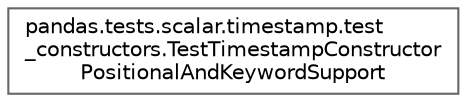 digraph "Graphical Class Hierarchy"
{
 // LATEX_PDF_SIZE
  bgcolor="transparent";
  edge [fontname=Helvetica,fontsize=10,labelfontname=Helvetica,labelfontsize=10];
  node [fontname=Helvetica,fontsize=10,shape=box,height=0.2,width=0.4];
  rankdir="LR";
  Node0 [id="Node000000",label="pandas.tests.scalar.timestamp.test\l_constructors.TestTimestampConstructor\lPositionalAndKeywordSupport",height=0.2,width=0.4,color="grey40", fillcolor="white", style="filled",URL="$d2/dde/classpandas_1_1tests_1_1scalar_1_1timestamp_1_1test__constructors_1_1TestTimestampConstructorPositionalAndKeywordSupport.html",tooltip=" "];
}
